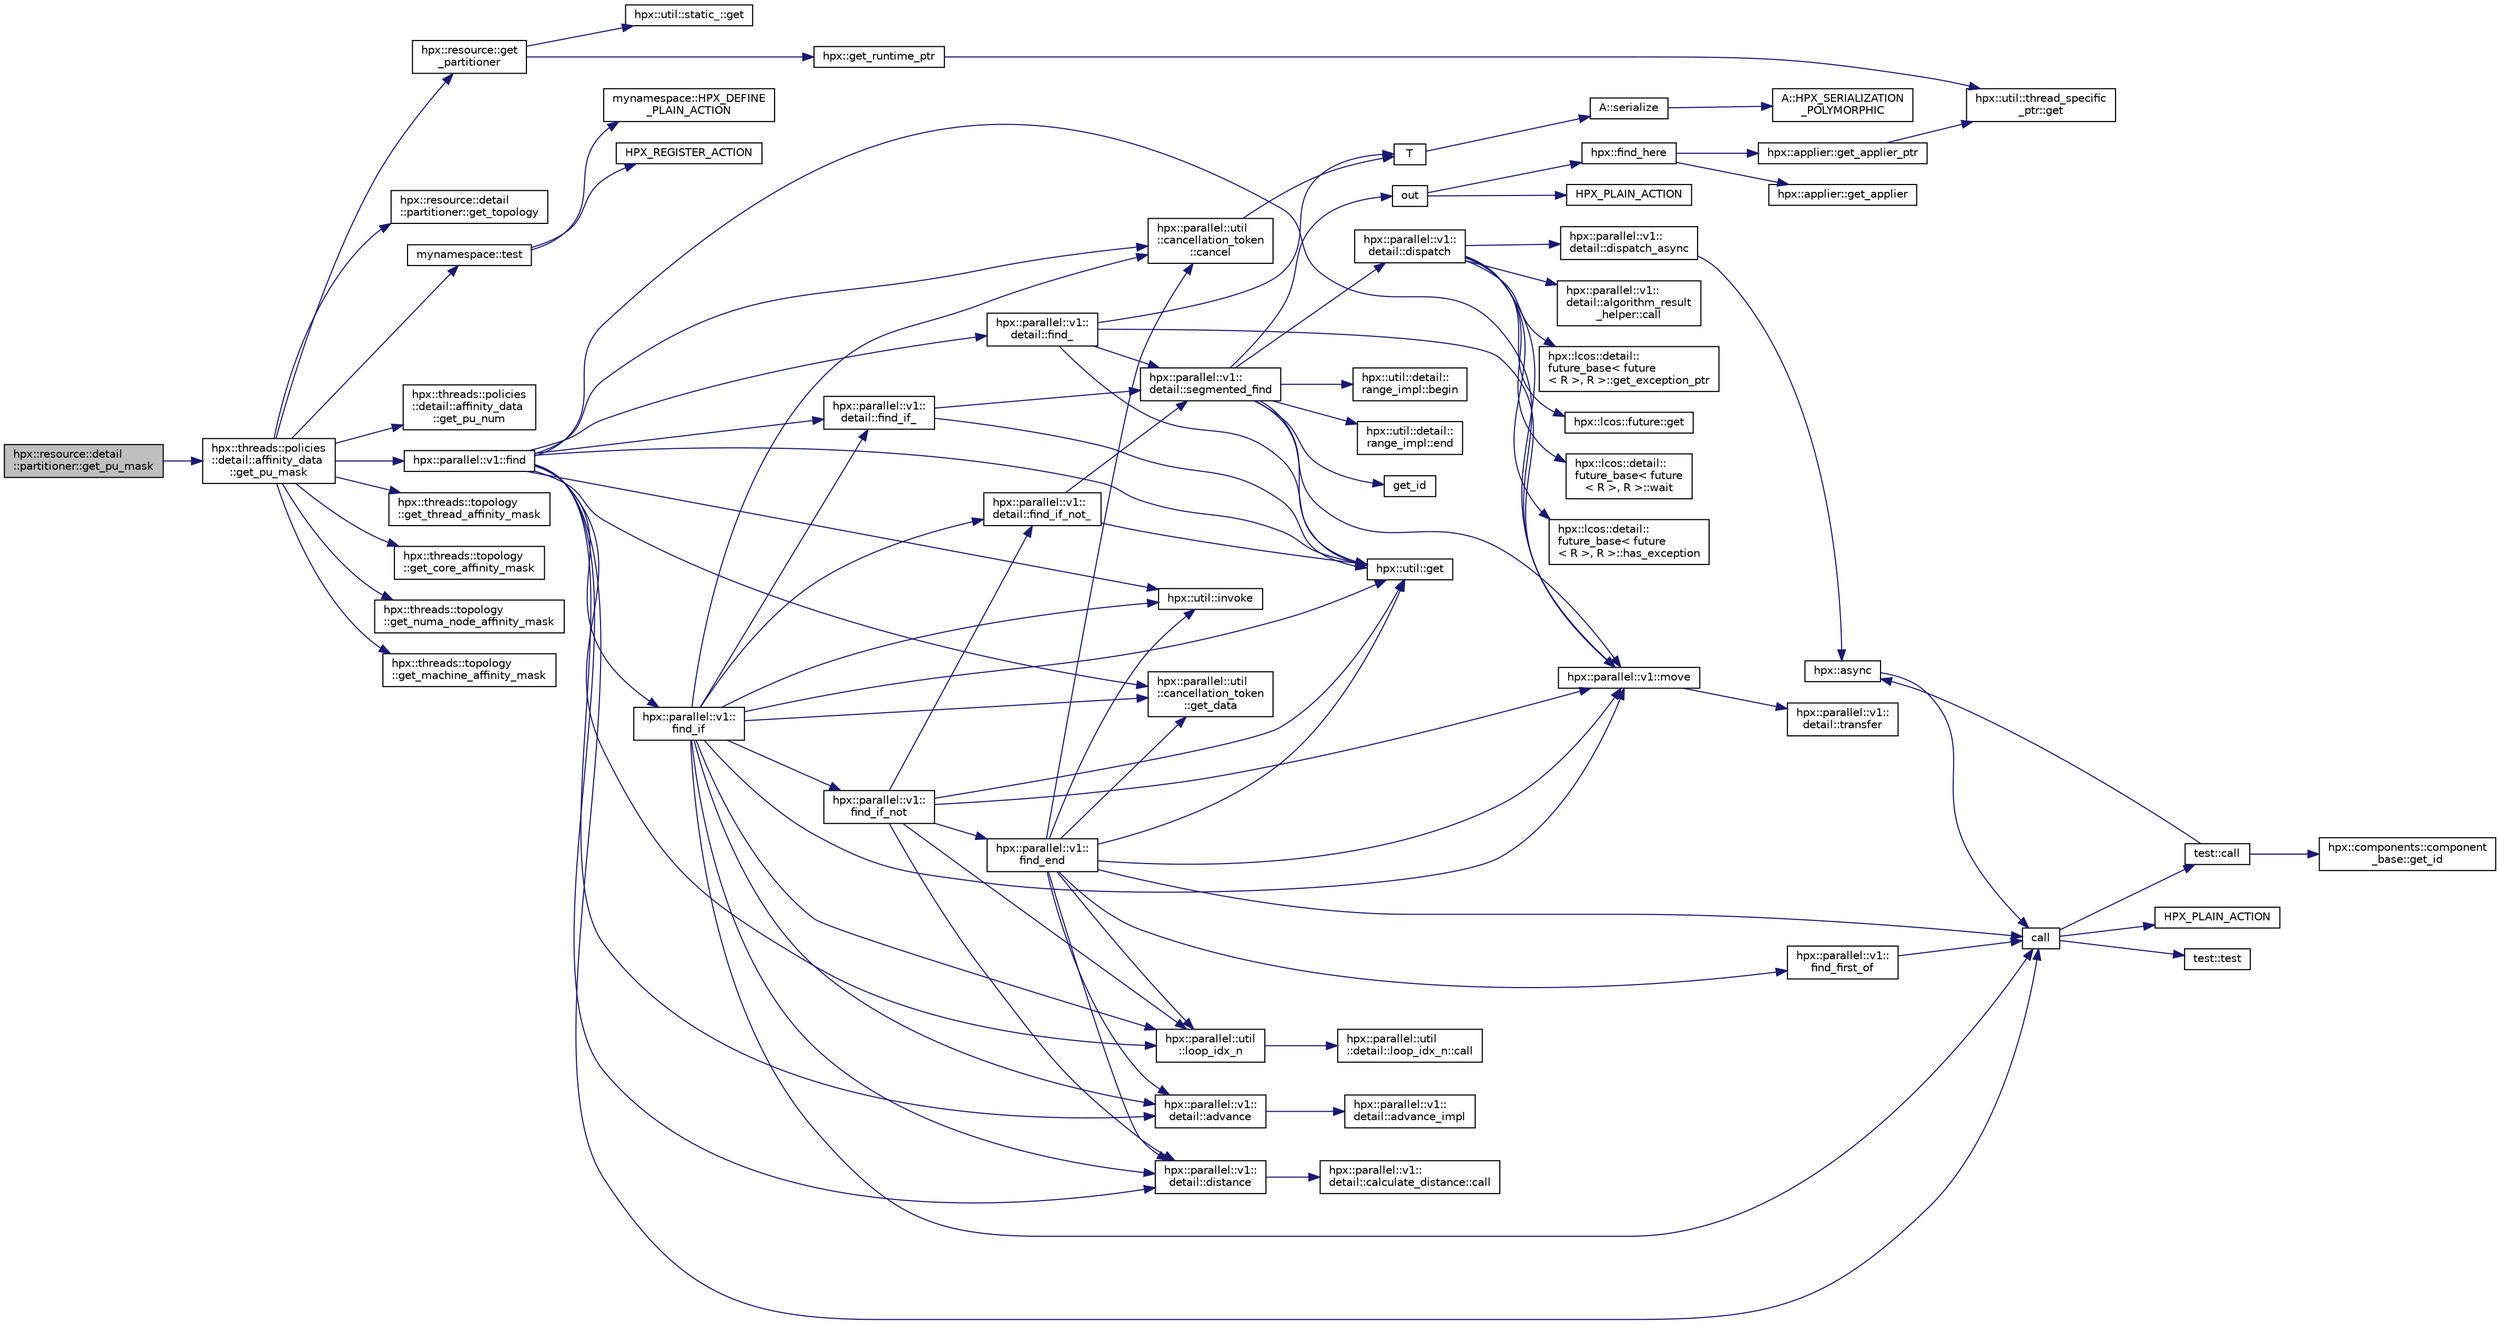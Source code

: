 digraph "hpx::resource::detail::partitioner::get_pu_mask"
{
  edge [fontname="Helvetica",fontsize="10",labelfontname="Helvetica",labelfontsize="10"];
  node [fontname="Helvetica",fontsize="10",shape=record];
  rankdir="LR";
  Node809 [label="hpx::resource::detail\l::partitioner::get_pu_mask",height=0.2,width=0.4,color="black", fillcolor="grey75", style="filled", fontcolor="black"];
  Node809 -> Node810 [color="midnightblue",fontsize="10",style="solid",fontname="Helvetica"];
  Node810 [label="hpx::threads::policies\l::detail::affinity_data\l::get_pu_mask",height=0.2,width=0.4,color="black", fillcolor="white", style="filled",URL="$d7/d9b/structhpx_1_1threads_1_1policies_1_1detail_1_1affinity__data.html#ab0cc2ec8ed94ae2b82c20a6b975ecf75"];
  Node810 -> Node811 [color="midnightblue",fontsize="10",style="solid",fontname="Helvetica"];
  Node811 [label="hpx::resource::get\l_partitioner",height=0.2,width=0.4,color="black", fillcolor="white", style="filled",URL="$dd/da5/namespacehpx_1_1resource.html#af91354c369d9a22a00581d6b6da7d0ee"];
  Node811 -> Node812 [color="midnightblue",fontsize="10",style="solid",fontname="Helvetica"];
  Node812 [label="hpx::util::static_::get",height=0.2,width=0.4,color="black", fillcolor="white", style="filled",URL="$d3/dbb/structhpx_1_1util_1_1static__.html#a2967c633948a3bf17a3b5405ef5a8318"];
  Node811 -> Node813 [color="midnightblue",fontsize="10",style="solid",fontname="Helvetica"];
  Node813 [label="hpx::get_runtime_ptr",height=0.2,width=0.4,color="black", fillcolor="white", style="filled",URL="$d8/d83/namespacehpx.html#af29daf2bb3e01b4d6495a1742b6cce64"];
  Node813 -> Node814 [color="midnightblue",fontsize="10",style="solid",fontname="Helvetica"];
  Node814 [label="hpx::util::thread_specific\l_ptr::get",height=0.2,width=0.4,color="black", fillcolor="white", style="filled",URL="$d4/d4c/structhpx_1_1util_1_1thread__specific__ptr.html#a3b27d8520710478aa41d1f74206bdba9"];
  Node810 -> Node815 [color="midnightblue",fontsize="10",style="solid",fontname="Helvetica"];
  Node815 [label="hpx::resource::detail\l::partitioner::get_topology",height=0.2,width=0.4,color="black", fillcolor="white", style="filled",URL="$d0/dab/classhpx_1_1resource_1_1detail_1_1partitioner.html#a6df3b642aed752d0a97e73bc51998962"];
  Node810 -> Node816 [color="midnightblue",fontsize="10",style="solid",fontname="Helvetica"];
  Node816 [label="mynamespace::test",height=0.2,width=0.4,color="black", fillcolor="white", style="filled",URL="$df/dd6/namespacemynamespace.html#a8c2aca7f87c415b24fda860202c32a38"];
  Node816 -> Node817 [color="midnightblue",fontsize="10",style="solid",fontname="Helvetica"];
  Node817 [label="mynamespace::HPX_DEFINE\l_PLAIN_ACTION",height=0.2,width=0.4,color="black", fillcolor="white", style="filled",URL="$df/dd6/namespacemynamespace.html#a2a93e6bb69fbbd11454e173d5f3ef90b"];
  Node816 -> Node818 [color="midnightblue",fontsize="10",style="solid",fontname="Helvetica"];
  Node818 [label="HPX_REGISTER_ACTION",height=0.2,width=0.4,color="black", fillcolor="white", style="filled",URL="$d4/def/plain__action__1330_8cpp.html#a687ce0b0c191184dc600edd04467f0fc"];
  Node810 -> Node819 [color="midnightblue",fontsize="10",style="solid",fontname="Helvetica"];
  Node819 [label="hpx::threads::policies\l::detail::affinity_data\l::get_pu_num",height=0.2,width=0.4,color="black", fillcolor="white", style="filled",URL="$d7/d9b/structhpx_1_1threads_1_1policies_1_1detail_1_1affinity__data.html#ae4aec5804fa69f140a91180bea612c30"];
  Node810 -> Node820 [color="midnightblue",fontsize="10",style="solid",fontname="Helvetica"];
  Node820 [label="hpx::parallel::v1::find",height=0.2,width=0.4,color="black", fillcolor="white", style="filled",URL="$db/db9/namespacehpx_1_1parallel_1_1v1.html#a76c5f5c453899c36a61bfa76425b007a"];
  Node820 -> Node821 [color="midnightblue",fontsize="10",style="solid",fontname="Helvetica"];
  Node821 [label="hpx::parallel::v1::\ldetail::find_",height=0.2,width=0.4,color="black", fillcolor="white", style="filled",URL="$d2/ddd/namespacehpx_1_1parallel_1_1v1_1_1detail.html#a416bb6065d1ffe0f54a4da32c452ece3"];
  Node821 -> Node822 [color="midnightblue",fontsize="10",style="solid",fontname="Helvetica"];
  Node822 [label="hpx::util::get",height=0.2,width=0.4,color="black", fillcolor="white", style="filled",URL="$df/dad/namespacehpx_1_1util.html#a5cbd3c41f03f4d4acaedaa4777e3cc02"];
  Node821 -> Node823 [color="midnightblue",fontsize="10",style="solid",fontname="Helvetica"];
  Node823 [label="hpx::parallel::v1::\ldetail::segmented_find",height=0.2,width=0.4,color="black", fillcolor="white", style="filled",URL="$d2/ddd/namespacehpx_1_1parallel_1_1v1_1_1detail.html#a7f37c815b51093d10c3ee3e3bb44280f"];
  Node823 -> Node824 [color="midnightblue",fontsize="10",style="solid",fontname="Helvetica"];
  Node824 [label="hpx::util::detail::\lrange_impl::end",height=0.2,width=0.4,color="black", fillcolor="white", style="filled",URL="$d4/d4a/namespacehpx_1_1util_1_1detail_1_1range__impl.html#afb2ea48b0902f52ee4d8b764807b4316"];
  Node823 -> Node825 [color="midnightblue",fontsize="10",style="solid",fontname="Helvetica"];
  Node825 [label="out",height=0.2,width=0.4,color="black", fillcolor="white", style="filled",URL="$d5/d69/wait__all__hang__1946_8cpp.html#ae95890c5079ed07d292e9e2c1b187e97"];
  Node825 -> Node826 [color="midnightblue",fontsize="10",style="solid",fontname="Helvetica"];
  Node826 [label="hpx::find_here",height=0.2,width=0.4,color="black", fillcolor="white", style="filled",URL="$d8/d83/namespacehpx.html#af07c1b6e26bcdfb1138643a1a2133cf4",tooltip="Return the global id representing this locality. "];
  Node826 -> Node827 [color="midnightblue",fontsize="10",style="solid",fontname="Helvetica"];
  Node827 [label="hpx::applier::get_applier_ptr",height=0.2,width=0.4,color="black", fillcolor="white", style="filled",URL="$d8/dcb/namespacehpx_1_1applier.html#a617483cf2b77ad3a0aa428ade7b35299"];
  Node827 -> Node814 [color="midnightblue",fontsize="10",style="solid",fontname="Helvetica"];
  Node826 -> Node828 [color="midnightblue",fontsize="10",style="solid",fontname="Helvetica"];
  Node828 [label="hpx::applier::get_applier",height=0.2,width=0.4,color="black", fillcolor="white", style="filled",URL="$d8/dcb/namespacehpx_1_1applier.html#aba1147ab54a476403b37f20a39b1e239"];
  Node825 -> Node829 [color="midnightblue",fontsize="10",style="solid",fontname="Helvetica"];
  Node829 [label="HPX_PLAIN_ACTION",height=0.2,width=0.4,color="black", fillcolor="white", style="filled",URL="$d5/d69/wait__all__hang__1946_8cpp.html#ac9bd456810a9b90073efb27cea0b1cc0"];
  Node823 -> Node830 [color="midnightblue",fontsize="10",style="solid",fontname="Helvetica"];
  Node830 [label="hpx::parallel::v1::\ldetail::dispatch",height=0.2,width=0.4,color="black", fillcolor="white", style="filled",URL="$d2/ddd/namespacehpx_1_1parallel_1_1v1_1_1detail.html#aea51ad9969d06776535d3c974216f8d0"];
  Node830 -> Node831 [color="midnightblue",fontsize="10",style="solid",fontname="Helvetica"];
  Node831 [label="hpx::parallel::v1::\ldetail::dispatch_async",height=0.2,width=0.4,color="black", fillcolor="white", style="filled",URL="$d2/ddd/namespacehpx_1_1parallel_1_1v1_1_1detail.html#a956a28c634619363658f6e201d6cc1b4"];
  Node831 -> Node832 [color="midnightblue",fontsize="10",style="solid",fontname="Helvetica"];
  Node832 [label="hpx::async",height=0.2,width=0.4,color="black", fillcolor="white", style="filled",URL="$d8/d83/namespacehpx.html#acb7d8e37b73b823956ce144f9a57eaa4"];
  Node832 -> Node833 [color="midnightblue",fontsize="10",style="solid",fontname="Helvetica"];
  Node833 [label="call",height=0.2,width=0.4,color="black", fillcolor="white", style="filled",URL="$d2/d67/promise__1620_8cpp.html#a58357f0b82bc761e1d0b9091ed563a70"];
  Node833 -> Node834 [color="midnightblue",fontsize="10",style="solid",fontname="Helvetica"];
  Node834 [label="test::test",height=0.2,width=0.4,color="black", fillcolor="white", style="filled",URL="$d8/d89/structtest.html#ab42d5ece712d716b04cb3f686f297a26"];
  Node833 -> Node835 [color="midnightblue",fontsize="10",style="solid",fontname="Helvetica"];
  Node835 [label="HPX_PLAIN_ACTION",height=0.2,width=0.4,color="black", fillcolor="white", style="filled",URL="$d2/d67/promise__1620_8cpp.html#ab96aab827a4b1fcaf66cfe0ba83fef23"];
  Node833 -> Node836 [color="midnightblue",fontsize="10",style="solid",fontname="Helvetica"];
  Node836 [label="test::call",height=0.2,width=0.4,color="black", fillcolor="white", style="filled",URL="$d8/d89/structtest.html#aeb29e7ed6518b9426ccf1344c52620ae"];
  Node836 -> Node832 [color="midnightblue",fontsize="10",style="solid",fontname="Helvetica"];
  Node836 -> Node837 [color="midnightblue",fontsize="10",style="solid",fontname="Helvetica"];
  Node837 [label="hpx::components::component\l_base::get_id",height=0.2,width=0.4,color="black", fillcolor="white", style="filled",URL="$d2/de6/classhpx_1_1components_1_1component__base.html#a4c8fd93514039bdf01c48d66d82b19cd"];
  Node830 -> Node838 [color="midnightblue",fontsize="10",style="solid",fontname="Helvetica"];
  Node838 [label="hpx::lcos::detail::\lfuture_base\< future\l\< R \>, R \>::wait",height=0.2,width=0.4,color="black", fillcolor="white", style="filled",URL="$d5/dd7/classhpx_1_1lcos_1_1detail_1_1future__base.html#a028190ad98b2865e267745247b6b5ae8"];
  Node830 -> Node839 [color="midnightblue",fontsize="10",style="solid",fontname="Helvetica"];
  Node839 [label="hpx::lcos::detail::\lfuture_base\< future\l\< R \>, R \>::has_exception",height=0.2,width=0.4,color="black", fillcolor="white", style="filled",URL="$d5/dd7/classhpx_1_1lcos_1_1detail_1_1future__base.html#aa95b01f70ad95706ae420ff1db2e5b99"];
  Node830 -> Node840 [color="midnightblue",fontsize="10",style="solid",fontname="Helvetica"];
  Node840 [label="hpx::parallel::v1::\ldetail::algorithm_result\l_helper::call",height=0.2,width=0.4,color="black", fillcolor="white", style="filled",URL="$dd/db9/structhpx_1_1parallel_1_1v1_1_1detail_1_1algorithm__result__helper.html#abdcc26190b14b00b7337190689f022d7"];
  Node830 -> Node841 [color="midnightblue",fontsize="10",style="solid",fontname="Helvetica"];
  Node841 [label="hpx::lcos::detail::\lfuture_base\< future\l\< R \>, R \>::get_exception_ptr",height=0.2,width=0.4,color="black", fillcolor="white", style="filled",URL="$d5/dd7/classhpx_1_1lcos_1_1detail_1_1future__base.html#a03dca31d4505202a21d26554248bd744"];
  Node830 -> Node842 [color="midnightblue",fontsize="10",style="solid",fontname="Helvetica"];
  Node842 [label="hpx::parallel::v1::move",height=0.2,width=0.4,color="black", fillcolor="white", style="filled",URL="$db/db9/namespacehpx_1_1parallel_1_1v1.html#aa7c4ede081ce786c9d1eb1adff495cfc"];
  Node842 -> Node843 [color="midnightblue",fontsize="10",style="solid",fontname="Helvetica"];
  Node843 [label="hpx::parallel::v1::\ldetail::transfer",height=0.2,width=0.4,color="black", fillcolor="white", style="filled",URL="$d2/ddd/namespacehpx_1_1parallel_1_1v1_1_1detail.html#ab1b56a05e1885ca7cc7ffa1804dd2f3c"];
  Node830 -> Node844 [color="midnightblue",fontsize="10",style="solid",fontname="Helvetica"];
  Node844 [label="hpx::lcos::future::get",height=0.2,width=0.4,color="black", fillcolor="white", style="filled",URL="$d0/d33/classhpx_1_1lcos_1_1future.html#a8c28269486d5620ac48af349f17bb41c"];
  Node823 -> Node845 [color="midnightblue",fontsize="10",style="solid",fontname="Helvetica"];
  Node845 [label="get_id",height=0.2,width=0.4,color="black", fillcolor="white", style="filled",URL="$d8/d3c/simple__future__continuation_8cpp.html#a64b28a4bbb16e7f78fc14c60466ddd8d"];
  Node823 -> Node846 [color="midnightblue",fontsize="10",style="solid",fontname="Helvetica"];
  Node846 [label="hpx::util::detail::\lrange_impl::begin",height=0.2,width=0.4,color="black", fillcolor="white", style="filled",URL="$d4/d4a/namespacehpx_1_1util_1_1detail_1_1range__impl.html#a31e165df2b865cdd961f35ce938db41a"];
  Node823 -> Node822 [color="midnightblue",fontsize="10",style="solid",fontname="Helvetica"];
  Node823 -> Node842 [color="midnightblue",fontsize="10",style="solid",fontname="Helvetica"];
  Node821 -> Node842 [color="midnightblue",fontsize="10",style="solid",fontname="Helvetica"];
  Node821 -> Node847 [color="midnightblue",fontsize="10",style="solid",fontname="Helvetica"];
  Node847 [label="T",height=0.2,width=0.4,color="black", fillcolor="white", style="filled",URL="$db/d33/polymorphic__semiintrusive__template_8cpp.html#ad187658f9cb91c1312b39ae7e896f1ea"];
  Node847 -> Node848 [color="midnightblue",fontsize="10",style="solid",fontname="Helvetica"];
  Node848 [label="A::serialize",height=0.2,width=0.4,color="black", fillcolor="white", style="filled",URL="$d7/da0/struct_a.html#a5f5c287cf471e274ed9dda0da1592212"];
  Node848 -> Node849 [color="midnightblue",fontsize="10",style="solid",fontname="Helvetica"];
  Node849 [label="A::HPX_SERIALIZATION\l_POLYMORPHIC",height=0.2,width=0.4,color="black", fillcolor="white", style="filled",URL="$d7/da0/struct_a.html#ada978cc156cebbafddb1f3aa4c01918c"];
  Node820 -> Node842 [color="midnightblue",fontsize="10",style="solid",fontname="Helvetica"];
  Node820 -> Node850 [color="midnightblue",fontsize="10",style="solid",fontname="Helvetica"];
  Node850 [label="hpx::parallel::v1::\lfind_if",height=0.2,width=0.4,color="black", fillcolor="white", style="filled",URL="$db/db9/namespacehpx_1_1parallel_1_1v1.html#a1f66ab2a9b26ef5b5ed2c08194586b86"];
  Node850 -> Node851 [color="midnightblue",fontsize="10",style="solid",fontname="Helvetica"];
  Node851 [label="hpx::parallel::v1::\ldetail::find_if_",height=0.2,width=0.4,color="black", fillcolor="white", style="filled",URL="$d2/ddd/namespacehpx_1_1parallel_1_1v1_1_1detail.html#a27a6efa17deb9853d278e8c4ca8b78e8"];
  Node851 -> Node822 [color="midnightblue",fontsize="10",style="solid",fontname="Helvetica"];
  Node851 -> Node823 [color="midnightblue",fontsize="10",style="solid",fontname="Helvetica"];
  Node850 -> Node852 [color="midnightblue",fontsize="10",style="solid",fontname="Helvetica"];
  Node852 [label="hpx::parallel::v1::\lfind_if_not",height=0.2,width=0.4,color="black", fillcolor="white", style="filled",URL="$db/db9/namespacehpx_1_1parallel_1_1v1.html#ac7aaee4759c37f4d0e83b51f313aa28d"];
  Node852 -> Node853 [color="midnightblue",fontsize="10",style="solid",fontname="Helvetica"];
  Node853 [label="hpx::parallel::v1::\ldetail::find_if_not_",height=0.2,width=0.4,color="black", fillcolor="white", style="filled",URL="$d2/ddd/namespacehpx_1_1parallel_1_1v1_1_1detail.html#aafbf827b88ba9787c515b4abefa8afaf"];
  Node853 -> Node822 [color="midnightblue",fontsize="10",style="solid",fontname="Helvetica"];
  Node853 -> Node823 [color="midnightblue",fontsize="10",style="solid",fontname="Helvetica"];
  Node852 -> Node854 [color="midnightblue",fontsize="10",style="solid",fontname="Helvetica"];
  Node854 [label="hpx::parallel::v1::\lfind_end",height=0.2,width=0.4,color="black", fillcolor="white", style="filled",URL="$db/db9/namespacehpx_1_1parallel_1_1v1.html#a26511ec61e75971d7c4c15c021548f9d"];
  Node854 -> Node833 [color="midnightblue",fontsize="10",style="solid",fontname="Helvetica"];
  Node854 -> Node855 [color="midnightblue",fontsize="10",style="solid",fontname="Helvetica"];
  Node855 [label="hpx::parallel::v1::\lfind_first_of",height=0.2,width=0.4,color="black", fillcolor="white", style="filled",URL="$db/db9/namespacehpx_1_1parallel_1_1v1.html#a988f5accc11d8cef97afdbc5470a9351"];
  Node855 -> Node833 [color="midnightblue",fontsize="10",style="solid",fontname="Helvetica"];
  Node854 -> Node856 [color="midnightblue",fontsize="10",style="solid",fontname="Helvetica"];
  Node856 [label="hpx::util::invoke",height=0.2,width=0.4,color="black", fillcolor="white", style="filled",URL="$df/dad/namespacehpx_1_1util.html#a9ed3f52b36e725e476dbf5099134ed3d"];
  Node854 -> Node857 [color="midnightblue",fontsize="10",style="solid",fontname="Helvetica"];
  Node857 [label="hpx::parallel::v1::\ldetail::distance",height=0.2,width=0.4,color="black", fillcolor="white", style="filled",URL="$d2/ddd/namespacehpx_1_1parallel_1_1v1_1_1detail.html#a6bea3c6a5f470cad11f27ee6bab4a33f"];
  Node857 -> Node858 [color="midnightblue",fontsize="10",style="solid",fontname="Helvetica"];
  Node858 [label="hpx::parallel::v1::\ldetail::calculate_distance::call",height=0.2,width=0.4,color="black", fillcolor="white", style="filled",URL="$db/dfa/structhpx_1_1parallel_1_1v1_1_1detail_1_1calculate__distance.html#a950a6627830a7d019ac0e734b0a447bf"];
  Node854 -> Node822 [color="midnightblue",fontsize="10",style="solid",fontname="Helvetica"];
  Node854 -> Node842 [color="midnightblue",fontsize="10",style="solid",fontname="Helvetica"];
  Node854 -> Node859 [color="midnightblue",fontsize="10",style="solid",fontname="Helvetica"];
  Node859 [label="hpx::parallel::util\l::loop_idx_n",height=0.2,width=0.4,color="black", fillcolor="white", style="filled",URL="$df/dc6/namespacehpx_1_1parallel_1_1util.html#a5ead56022529c79b23199382a2dc7766"];
  Node859 -> Node860 [color="midnightblue",fontsize="10",style="solid",fontname="Helvetica"];
  Node860 [label="hpx::parallel::util\l::detail::loop_idx_n::call",height=0.2,width=0.4,color="black", fillcolor="white", style="filled",URL="$d1/d45/structhpx_1_1parallel_1_1util_1_1detail_1_1loop__idx__n.html#a6cf1cdf1c2db703be4edd390846da01a"];
  Node854 -> Node861 [color="midnightblue",fontsize="10",style="solid",fontname="Helvetica"];
  Node861 [label="hpx::parallel::util\l::cancellation_token\l::cancel",height=0.2,width=0.4,color="black", fillcolor="white", style="filled",URL="$d7/dc1/classhpx_1_1parallel_1_1util_1_1cancellation__token.html#a7c04c9ed73eaa872cfd6b72b52922796"];
  Node861 -> Node847 [color="midnightblue",fontsize="10",style="solid",fontname="Helvetica"];
  Node854 -> Node862 [color="midnightblue",fontsize="10",style="solid",fontname="Helvetica"];
  Node862 [label="hpx::parallel::util\l::cancellation_token\l::get_data",height=0.2,width=0.4,color="black", fillcolor="white", style="filled",URL="$d7/dc1/classhpx_1_1parallel_1_1util_1_1cancellation__token.html#a63ec3c9e5287d23c9e9d4ce1777e49d2"];
  Node854 -> Node863 [color="midnightblue",fontsize="10",style="solid",fontname="Helvetica"];
  Node863 [label="hpx::parallel::v1::\ldetail::advance",height=0.2,width=0.4,color="black", fillcolor="white", style="filled",URL="$d2/ddd/namespacehpx_1_1parallel_1_1v1_1_1detail.html#ad9fca7bce7b3e3c32302967ffc1fb4a4"];
  Node863 -> Node864 [color="midnightblue",fontsize="10",style="solid",fontname="Helvetica"];
  Node864 [label="hpx::parallel::v1::\ldetail::advance_impl",height=0.2,width=0.4,color="black", fillcolor="white", style="filled",URL="$d2/ddd/namespacehpx_1_1parallel_1_1v1_1_1detail.html#ad4fa62ca115927187e4063b65ee5f317"];
  Node852 -> Node857 [color="midnightblue",fontsize="10",style="solid",fontname="Helvetica"];
  Node852 -> Node822 [color="midnightblue",fontsize="10",style="solid",fontname="Helvetica"];
  Node852 -> Node842 [color="midnightblue",fontsize="10",style="solid",fontname="Helvetica"];
  Node852 -> Node859 [color="midnightblue",fontsize="10",style="solid",fontname="Helvetica"];
  Node850 -> Node856 [color="midnightblue",fontsize="10",style="solid",fontname="Helvetica"];
  Node850 -> Node857 [color="midnightblue",fontsize="10",style="solid",fontname="Helvetica"];
  Node850 -> Node822 [color="midnightblue",fontsize="10",style="solid",fontname="Helvetica"];
  Node850 -> Node842 [color="midnightblue",fontsize="10",style="solid",fontname="Helvetica"];
  Node850 -> Node859 [color="midnightblue",fontsize="10",style="solid",fontname="Helvetica"];
  Node850 -> Node861 [color="midnightblue",fontsize="10",style="solid",fontname="Helvetica"];
  Node850 -> Node862 [color="midnightblue",fontsize="10",style="solid",fontname="Helvetica"];
  Node850 -> Node863 [color="midnightblue",fontsize="10",style="solid",fontname="Helvetica"];
  Node850 -> Node853 [color="midnightblue",fontsize="10",style="solid",fontname="Helvetica"];
  Node850 -> Node833 [color="midnightblue",fontsize="10",style="solid",fontname="Helvetica"];
  Node820 -> Node857 [color="midnightblue",fontsize="10",style="solid",fontname="Helvetica"];
  Node820 -> Node822 [color="midnightblue",fontsize="10",style="solid",fontname="Helvetica"];
  Node820 -> Node859 [color="midnightblue",fontsize="10",style="solid",fontname="Helvetica"];
  Node820 -> Node856 [color="midnightblue",fontsize="10",style="solid",fontname="Helvetica"];
  Node820 -> Node861 [color="midnightblue",fontsize="10",style="solid",fontname="Helvetica"];
  Node820 -> Node862 [color="midnightblue",fontsize="10",style="solid",fontname="Helvetica"];
  Node820 -> Node863 [color="midnightblue",fontsize="10",style="solid",fontname="Helvetica"];
  Node820 -> Node851 [color="midnightblue",fontsize="10",style="solid",fontname="Helvetica"];
  Node820 -> Node833 [color="midnightblue",fontsize="10",style="solid",fontname="Helvetica"];
  Node810 -> Node865 [color="midnightblue",fontsize="10",style="solid",fontname="Helvetica"];
  Node865 [label="hpx::threads::topology\l::get_thread_affinity_mask",height=0.2,width=0.4,color="black", fillcolor="white", style="filled",URL="$d5/daf/structhpx_1_1threads_1_1topology.html#ad16a61ac48911d098be73a23cce9066e",tooltip="Return a bit mask where each set bit corresponds to a processing unit available to the given thread..."];
  Node810 -> Node866 [color="midnightblue",fontsize="10",style="solid",fontname="Helvetica"];
  Node866 [label="hpx::threads::topology\l::get_core_affinity_mask",height=0.2,width=0.4,color="black", fillcolor="white", style="filled",URL="$d5/daf/structhpx_1_1threads_1_1topology.html#a8fb151e6f7f7811642e8ab7170c294a2",tooltip="Return a bit mask where each set bit corresponds to a processing unit available to the given thread i..."];
  Node810 -> Node867 [color="midnightblue",fontsize="10",style="solid",fontname="Helvetica"];
  Node867 [label="hpx::threads::topology\l::get_numa_node_affinity_mask",height=0.2,width=0.4,color="black", fillcolor="white", style="filled",URL="$d5/daf/structhpx_1_1threads_1_1topology.html#a299680f317973d7a438cf86fcbd12480",tooltip="Return a bit mask where each set bit corresponds to a processing unit available to the given thread i..."];
  Node810 -> Node868 [color="midnightblue",fontsize="10",style="solid",fontname="Helvetica"];
  Node868 [label="hpx::threads::topology\l::get_machine_affinity_mask",height=0.2,width=0.4,color="black", fillcolor="white", style="filled",URL="$d5/daf/structhpx_1_1threads_1_1topology.html#a872fd0090ee8f8f6f32b7799c81c9bff",tooltip="Return a bit mask where each set bit corresponds to a processing unit available to the application..."];
}
